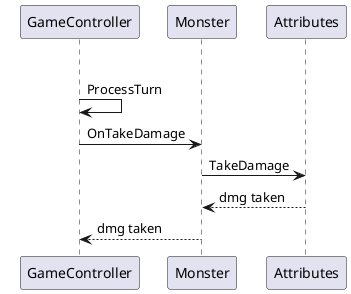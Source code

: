 @@startuml
loop start game
    GameController -> GameController : ProcessTurn
 
    GameController -> Monster : OnTakeDamage
Monster -> Attributes : TakeDamage
Attributes --> Monster : dmg taken
Monster --> GameController : dmg taken

@@enduml
